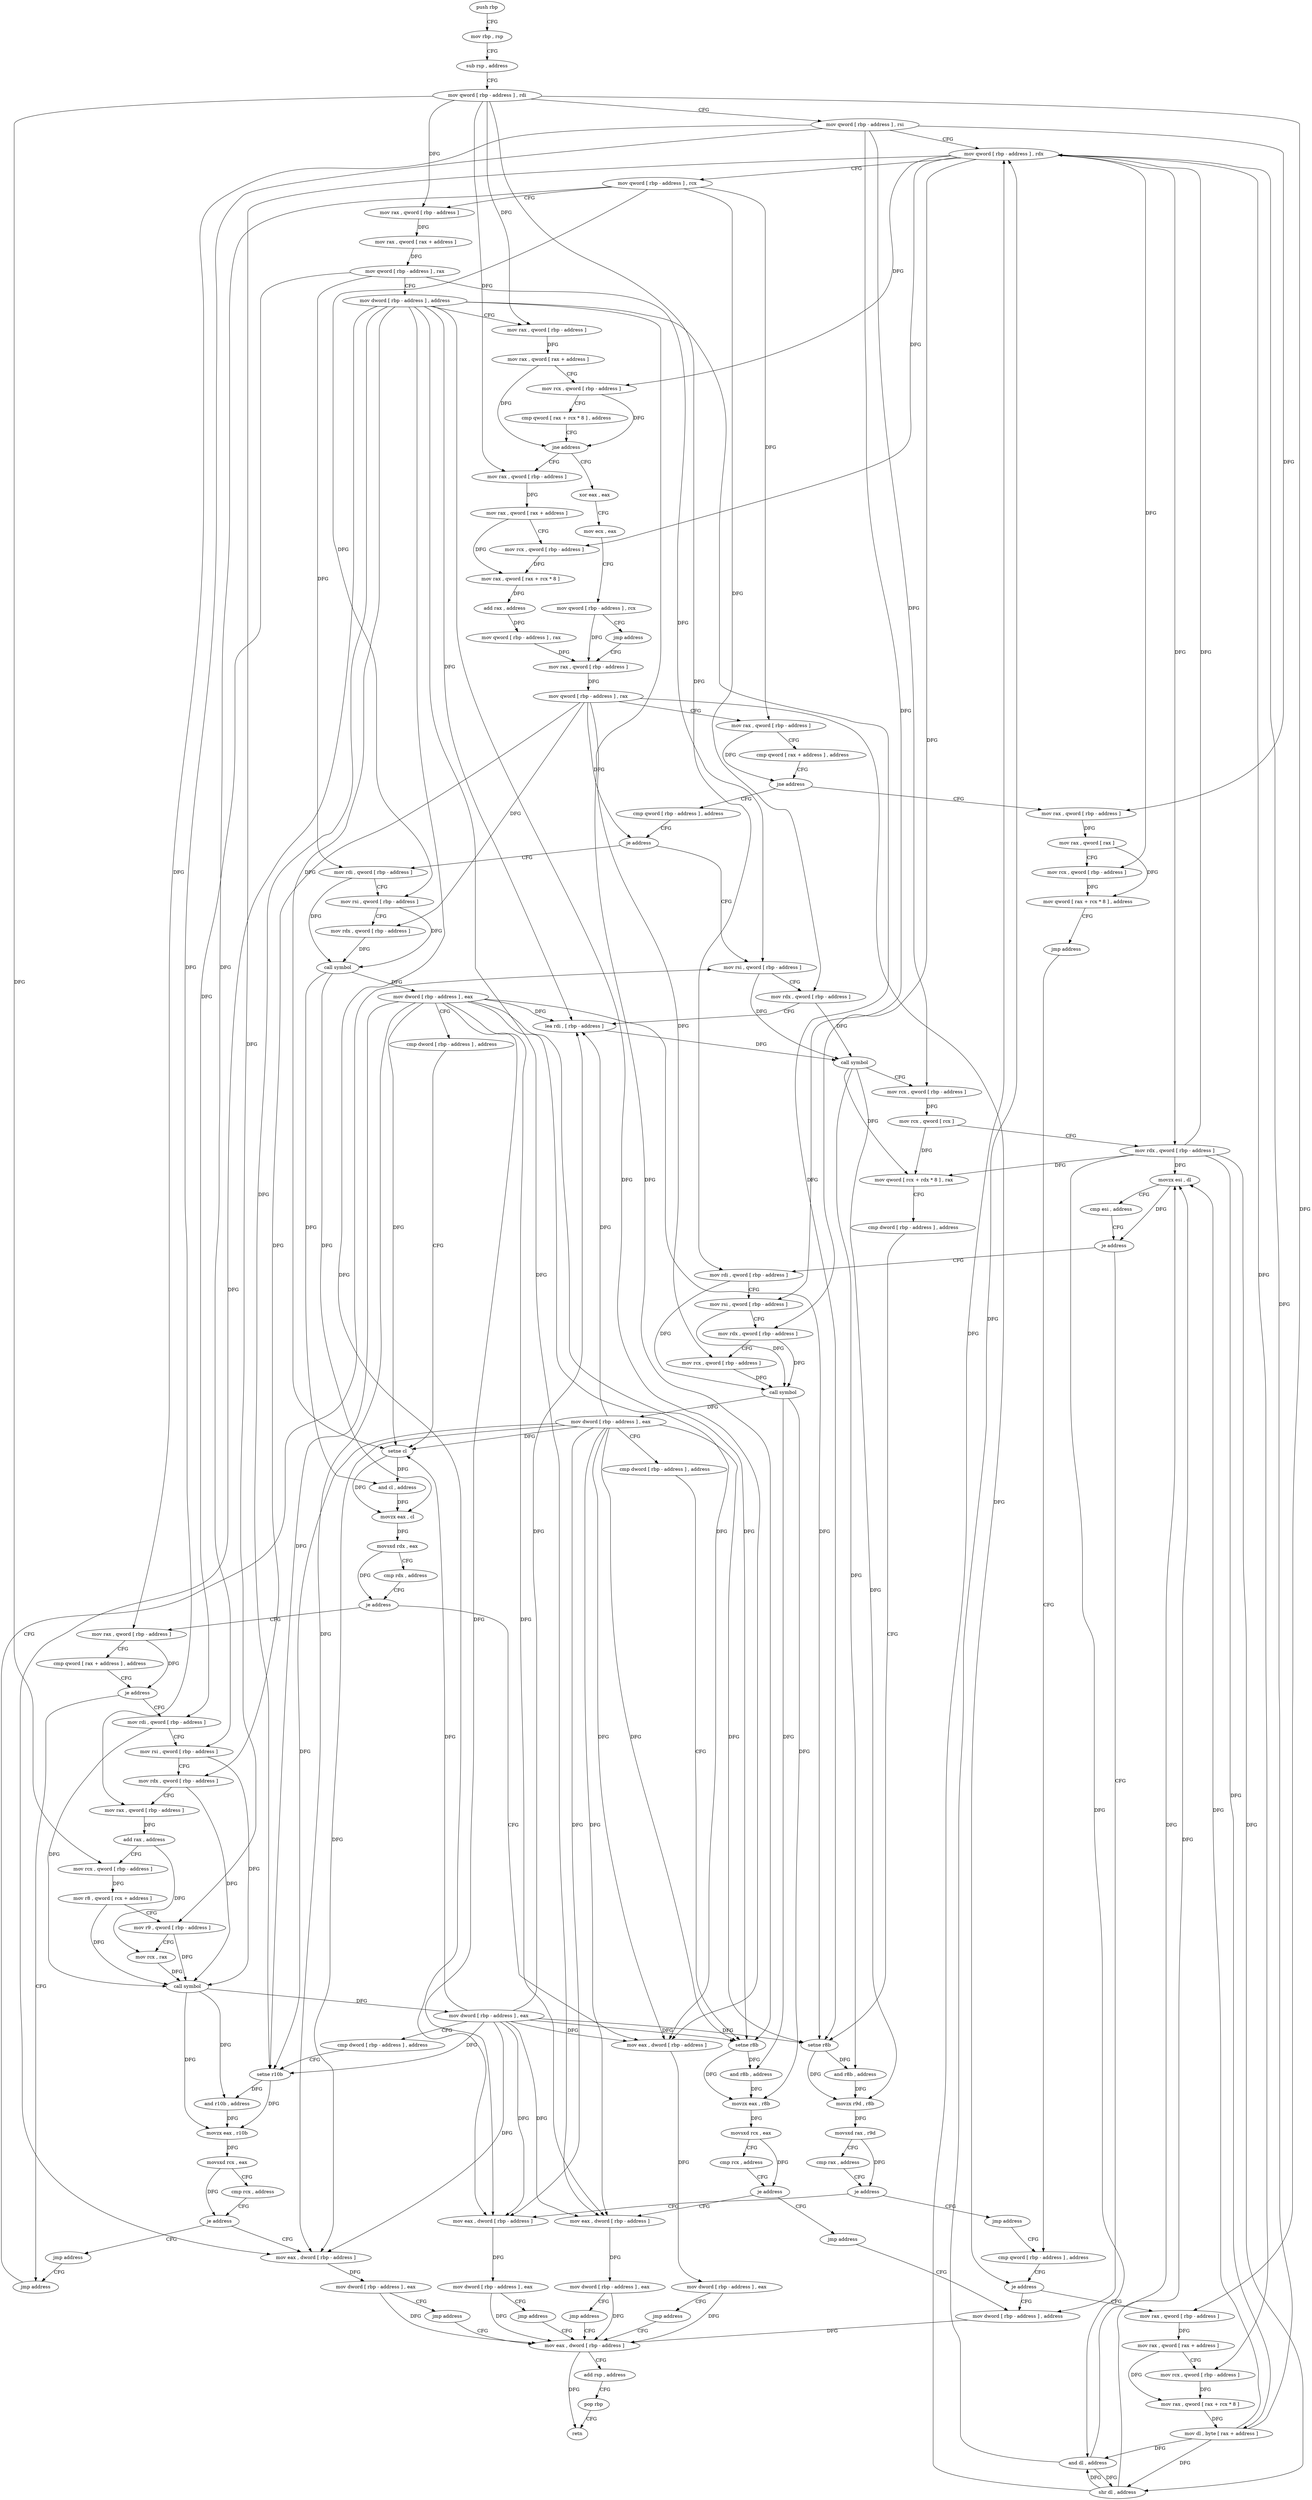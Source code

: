 digraph "func" {
"4313984" [label = "push rbp" ]
"4313985" [label = "mov rbp , rsp" ]
"4313988" [label = "sub rsp , address" ]
"4313992" [label = "mov qword [ rbp - address ] , rdi" ]
"4313996" [label = "mov qword [ rbp - address ] , rsi" ]
"4314000" [label = "mov qword [ rbp - address ] , rdx" ]
"4314004" [label = "mov qword [ rbp - address ] , rcx" ]
"4314008" [label = "mov rax , qword [ rbp - address ]" ]
"4314012" [label = "mov rax , qword [ rax + address ]" ]
"4314019" [label = "mov qword [ rbp - address ] , rax" ]
"4314023" [label = "mov dword [ rbp - address ] , address" ]
"4314030" [label = "mov rax , qword [ rbp - address ]" ]
"4314034" [label = "mov rax , qword [ rax + address ]" ]
"4314041" [label = "mov rcx , qword [ rbp - address ]" ]
"4314045" [label = "cmp qword [ rax + rcx * 8 ] , address" ]
"4314050" [label = "jne address" ]
"4314069" [label = "mov rax , qword [ rbp - address ]" ]
"4314056" [label = "xor eax , eax" ]
"4314073" [label = "mov rax , qword [ rax + address ]" ]
"4314080" [label = "mov rcx , qword [ rbp - address ]" ]
"4314084" [label = "mov rax , qword [ rax + rcx * 8 ]" ]
"4314088" [label = "add rax , address" ]
"4314094" [label = "mov qword [ rbp - address ] , rax" ]
"4314098" [label = "mov rax , qword [ rbp - address ]" ]
"4314058" [label = "mov ecx , eax" ]
"4314060" [label = "mov qword [ rbp - address ] , rcx" ]
"4314064" [label = "jmp address" ]
"4314145" [label = "cmp qword [ rbp - address ] , address" ]
"4314150" [label = "je address" ]
"4314326" [label = "mov rsi , qword [ rbp - address ]" ]
"4314156" [label = "mov rdi , qword [ rbp - address ]" ]
"4314121" [label = "mov rax , qword [ rbp - address ]" ]
"4314125" [label = "mov rax , qword [ rax ]" ]
"4314128" [label = "mov rcx , qword [ rbp - address ]" ]
"4314132" [label = "mov qword [ rax + rcx * 8 ] , address" ]
"4314140" [label = "jmp address" ]
"4314403" [label = "cmp qword [ rbp - address ] , address" ]
"4314102" [label = "mov qword [ rbp - address ] , rax" ]
"4314106" [label = "mov rax , qword [ rbp - address ]" ]
"4314110" [label = "cmp qword [ rax + address ] , address" ]
"4314115" [label = "jne address" ]
"4314330" [label = "mov rdx , qword [ rbp - address ]" ]
"4314334" [label = "lea rdi , [ rbp - address ]" ]
"4314338" [label = "call symbol" ]
"4314343" [label = "mov rcx , qword [ rbp - address ]" ]
"4314347" [label = "mov rcx , qword [ rcx ]" ]
"4314350" [label = "mov rdx , qword [ rbp - address ]" ]
"4314354" [label = "mov qword [ rcx + rdx * 8 ] , rax" ]
"4314358" [label = "cmp dword [ rbp - address ] , address" ]
"4314362" [label = "setne r8b" ]
"4314366" [label = "and r8b , address" ]
"4314370" [label = "movzx r9d , r8b" ]
"4314374" [label = "movsxd rax , r9d" ]
"4314377" [label = "cmp rax , address" ]
"4314381" [label = "je address" ]
"4314398" [label = "jmp address" ]
"4314387" [label = "mov eax , dword [ rbp - address ]" ]
"4314160" [label = "mov rsi , qword [ rbp - address ]" ]
"4314164" [label = "mov rdx , qword [ rbp - address ]" ]
"4314168" [label = "call symbol" ]
"4314173" [label = "mov dword [ rbp - address ] , eax" ]
"4314176" [label = "cmp dword [ rbp - address ] , address" ]
"4314180" [label = "setne cl" ]
"4314183" [label = "and cl , address" ]
"4314186" [label = "movzx eax , cl" ]
"4314189" [label = "movsxd rdx , eax" ]
"4314192" [label = "cmp rdx , address" ]
"4314196" [label = "je address" ]
"4314213" [label = "mov rax , qword [ rbp - address ]" ]
"4314202" [label = "mov eax , dword [ rbp - address ]" ]
"4314408" [label = "je address" ]
"4314523" [label = "mov dword [ rbp - address ] , address" ]
"4314414" [label = "mov rax , qword [ rbp - address ]" ]
"4314390" [label = "mov dword [ rbp - address ] , eax" ]
"4314393" [label = "jmp address" ]
"4314530" [label = "mov eax , dword [ rbp - address ]" ]
"4314217" [label = "cmp qword [ rax + address ] , address" ]
"4314222" [label = "je address" ]
"4314321" [label = "jmp address" ]
"4314228" [label = "mov rdi , qword [ rbp - address ]" ]
"4314205" [label = "mov dword [ rbp - address ] , eax" ]
"4314208" [label = "jmp address" ]
"4314418" [label = "mov rax , qword [ rax + address ]" ]
"4314425" [label = "mov rcx , qword [ rbp - address ]" ]
"4314429" [label = "mov rax , qword [ rax + rcx * 8 ]" ]
"4314433" [label = "mov dl , byte [ rax + address ]" ]
"4314436" [label = "shr dl , address" ]
"4314439" [label = "and dl , address" ]
"4314442" [label = "movzx esi , dl" ]
"4314445" [label = "cmp esi , address" ]
"4314448" [label = "je address" ]
"4314454" [label = "mov rdi , qword [ rbp - address ]" ]
"4314533" [label = "add rsp , address" ]
"4314537" [label = "pop rbp" ]
"4314538" [label = "retn" ]
"4314232" [label = "mov rsi , qword [ rbp - address ]" ]
"4314236" [label = "mov rdx , qword [ rbp - address ]" ]
"4314240" [label = "mov rax , qword [ rbp - address ]" ]
"4314244" [label = "add rax , address" ]
"4314250" [label = "mov rcx , qword [ rbp - address ]" ]
"4314254" [label = "mov r8 , qword [ rcx + address ]" ]
"4314261" [label = "mov r9 , qword [ rbp - address ]" ]
"4314265" [label = "mov rcx , rax" ]
"4314268" [label = "call symbol" ]
"4314273" [label = "mov dword [ rbp - address ] , eax" ]
"4314276" [label = "cmp dword [ rbp - address ] , address" ]
"4314280" [label = "setne r10b" ]
"4314284" [label = "and r10b , address" ]
"4314288" [label = "movzx eax , r10b" ]
"4314292" [label = "movsxd rcx , eax" ]
"4314295" [label = "cmp rcx , address" ]
"4314299" [label = "je address" ]
"4314316" [label = "jmp address" ]
"4314305" [label = "mov eax , dword [ rbp - address ]" ]
"4314458" [label = "mov rsi , qword [ rbp - address ]" ]
"4314462" [label = "mov rdx , qword [ rbp - address ]" ]
"4314466" [label = "mov rcx , qword [ rbp - address ]" ]
"4314470" [label = "call symbol" ]
"4314475" [label = "mov dword [ rbp - address ] , eax" ]
"4314478" [label = "cmp dword [ rbp - address ] , address" ]
"4314482" [label = "setne r8b" ]
"4314486" [label = "and r8b , address" ]
"4314490" [label = "movzx eax , r8b" ]
"4314494" [label = "movsxd rcx , eax" ]
"4314497" [label = "cmp rcx , address" ]
"4314501" [label = "je address" ]
"4314518" [label = "jmp address" ]
"4314507" [label = "mov eax , dword [ rbp - address ]" ]
"4314308" [label = "mov dword [ rbp - address ] , eax" ]
"4314311" [label = "jmp address" ]
"4314510" [label = "mov dword [ rbp - address ] , eax" ]
"4314513" [label = "jmp address" ]
"4313984" -> "4313985" [ label = "CFG" ]
"4313985" -> "4313988" [ label = "CFG" ]
"4313988" -> "4313992" [ label = "CFG" ]
"4313992" -> "4313996" [ label = "CFG" ]
"4313992" -> "4314008" [ label = "DFG" ]
"4313992" -> "4314030" [ label = "DFG" ]
"4313992" -> "4314069" [ label = "DFG" ]
"4313992" -> "4314414" [ label = "DFG" ]
"4313992" -> "4314250" [ label = "DFG" ]
"4313992" -> "4314454" [ label = "DFG" ]
"4313996" -> "4314000" [ label = "CFG" ]
"4313996" -> "4314121" [ label = "DFG" ]
"4313996" -> "4314343" [ label = "DFG" ]
"4313996" -> "4314213" [ label = "DFG" ]
"4313996" -> "4314240" [ label = "DFG" ]
"4313996" -> "4314458" [ label = "DFG" ]
"4314000" -> "4314004" [ label = "CFG" ]
"4314000" -> "4314041" [ label = "DFG" ]
"4314000" -> "4314080" [ label = "DFG" ]
"4314000" -> "4314128" [ label = "DFG" ]
"4314000" -> "4314350" [ label = "DFG" ]
"4314000" -> "4314425" [ label = "DFG" ]
"4314000" -> "4314261" [ label = "DFG" ]
"4314000" -> "4314462" [ label = "DFG" ]
"4314004" -> "4314008" [ label = "CFG" ]
"4314004" -> "4314106" [ label = "DFG" ]
"4314004" -> "4314330" [ label = "DFG" ]
"4314004" -> "4314160" [ label = "DFG" ]
"4314004" -> "4314232" [ label = "DFG" ]
"4314008" -> "4314012" [ label = "DFG" ]
"4314012" -> "4314019" [ label = "DFG" ]
"4314019" -> "4314023" [ label = "CFG" ]
"4314019" -> "4314326" [ label = "DFG" ]
"4314019" -> "4314156" [ label = "DFG" ]
"4314019" -> "4314228" [ label = "DFG" ]
"4314023" -> "4314030" [ label = "CFG" ]
"4314023" -> "4314362" [ label = "DFG" ]
"4314023" -> "4314180" [ label = "DFG" ]
"4314023" -> "4314387" [ label = "DFG" ]
"4314023" -> "4314202" [ label = "DFG" ]
"4314023" -> "4314280" [ label = "DFG" ]
"4314023" -> "4314482" [ label = "DFG" ]
"4314023" -> "4314305" [ label = "DFG" ]
"4314023" -> "4314507" [ label = "DFG" ]
"4314023" -> "4314334" [ label = "DFG" ]
"4314030" -> "4314034" [ label = "DFG" ]
"4314034" -> "4314041" [ label = "CFG" ]
"4314034" -> "4314050" [ label = "DFG" ]
"4314041" -> "4314045" [ label = "CFG" ]
"4314041" -> "4314050" [ label = "DFG" ]
"4314045" -> "4314050" [ label = "CFG" ]
"4314050" -> "4314069" [ label = "CFG" ]
"4314050" -> "4314056" [ label = "CFG" ]
"4314069" -> "4314073" [ label = "DFG" ]
"4314056" -> "4314058" [ label = "CFG" ]
"4314073" -> "4314080" [ label = "CFG" ]
"4314073" -> "4314084" [ label = "DFG" ]
"4314080" -> "4314084" [ label = "DFG" ]
"4314084" -> "4314088" [ label = "DFG" ]
"4314088" -> "4314094" [ label = "DFG" ]
"4314094" -> "4314098" [ label = "DFG" ]
"4314098" -> "4314102" [ label = "DFG" ]
"4314058" -> "4314060" [ label = "CFG" ]
"4314060" -> "4314064" [ label = "CFG" ]
"4314060" -> "4314098" [ label = "DFG" ]
"4314064" -> "4314098" [ label = "CFG" ]
"4314145" -> "4314150" [ label = "CFG" ]
"4314150" -> "4314326" [ label = "CFG" ]
"4314150" -> "4314156" [ label = "CFG" ]
"4314326" -> "4314330" [ label = "CFG" ]
"4314326" -> "4314338" [ label = "DFG" ]
"4314156" -> "4314160" [ label = "CFG" ]
"4314156" -> "4314168" [ label = "DFG" ]
"4314121" -> "4314125" [ label = "DFG" ]
"4314125" -> "4314128" [ label = "CFG" ]
"4314125" -> "4314132" [ label = "DFG" ]
"4314128" -> "4314132" [ label = "DFG" ]
"4314132" -> "4314140" [ label = "CFG" ]
"4314140" -> "4314403" [ label = "CFG" ]
"4314403" -> "4314408" [ label = "CFG" ]
"4314102" -> "4314106" [ label = "CFG" ]
"4314102" -> "4314150" [ label = "DFG" ]
"4314102" -> "4314164" [ label = "DFG" ]
"4314102" -> "4314408" [ label = "DFG" ]
"4314102" -> "4314236" [ label = "DFG" ]
"4314102" -> "4314466" [ label = "DFG" ]
"4314106" -> "4314110" [ label = "CFG" ]
"4314106" -> "4314115" [ label = "DFG" ]
"4314110" -> "4314115" [ label = "CFG" ]
"4314115" -> "4314145" [ label = "CFG" ]
"4314115" -> "4314121" [ label = "CFG" ]
"4314330" -> "4314334" [ label = "CFG" ]
"4314330" -> "4314338" [ label = "DFG" ]
"4314334" -> "4314338" [ label = "DFG" ]
"4314338" -> "4314343" [ label = "CFG" ]
"4314338" -> "4314354" [ label = "DFG" ]
"4314338" -> "4314366" [ label = "DFG" ]
"4314338" -> "4314370" [ label = "DFG" ]
"4314343" -> "4314347" [ label = "DFG" ]
"4314347" -> "4314350" [ label = "CFG" ]
"4314347" -> "4314354" [ label = "DFG" ]
"4314350" -> "4314354" [ label = "DFG" ]
"4314350" -> "4314000" [ label = "DFG" ]
"4314350" -> "4314433" [ label = "DFG" ]
"4314350" -> "4314436" [ label = "DFG" ]
"4314350" -> "4314439" [ label = "DFG" ]
"4314350" -> "4314442" [ label = "DFG" ]
"4314354" -> "4314358" [ label = "CFG" ]
"4314358" -> "4314362" [ label = "CFG" ]
"4314362" -> "4314366" [ label = "DFG" ]
"4314362" -> "4314370" [ label = "DFG" ]
"4314366" -> "4314370" [ label = "DFG" ]
"4314370" -> "4314374" [ label = "DFG" ]
"4314374" -> "4314377" [ label = "CFG" ]
"4314374" -> "4314381" [ label = "DFG" ]
"4314377" -> "4314381" [ label = "CFG" ]
"4314381" -> "4314398" [ label = "CFG" ]
"4314381" -> "4314387" [ label = "CFG" ]
"4314398" -> "4314403" [ label = "CFG" ]
"4314387" -> "4314390" [ label = "DFG" ]
"4314160" -> "4314164" [ label = "CFG" ]
"4314160" -> "4314168" [ label = "DFG" ]
"4314164" -> "4314168" [ label = "DFG" ]
"4314168" -> "4314173" [ label = "DFG" ]
"4314168" -> "4314183" [ label = "DFG" ]
"4314168" -> "4314186" [ label = "DFG" ]
"4314173" -> "4314176" [ label = "CFG" ]
"4314173" -> "4314334" [ label = "DFG" ]
"4314173" -> "4314362" [ label = "DFG" ]
"4314173" -> "4314180" [ label = "DFG" ]
"4314173" -> "4314387" [ label = "DFG" ]
"4314173" -> "4314202" [ label = "DFG" ]
"4314173" -> "4314280" [ label = "DFG" ]
"4314173" -> "4314482" [ label = "DFG" ]
"4314173" -> "4314305" [ label = "DFG" ]
"4314173" -> "4314507" [ label = "DFG" ]
"4314176" -> "4314180" [ label = "CFG" ]
"4314180" -> "4314183" [ label = "DFG" ]
"4314180" -> "4314186" [ label = "DFG" ]
"4314183" -> "4314186" [ label = "DFG" ]
"4314186" -> "4314189" [ label = "DFG" ]
"4314189" -> "4314192" [ label = "CFG" ]
"4314189" -> "4314196" [ label = "DFG" ]
"4314192" -> "4314196" [ label = "CFG" ]
"4314196" -> "4314213" [ label = "CFG" ]
"4314196" -> "4314202" [ label = "CFG" ]
"4314213" -> "4314217" [ label = "CFG" ]
"4314213" -> "4314222" [ label = "DFG" ]
"4314202" -> "4314205" [ label = "DFG" ]
"4314408" -> "4314523" [ label = "CFG" ]
"4314408" -> "4314414" [ label = "CFG" ]
"4314523" -> "4314530" [ label = "DFG" ]
"4314414" -> "4314418" [ label = "DFG" ]
"4314390" -> "4314393" [ label = "CFG" ]
"4314390" -> "4314530" [ label = "DFG" ]
"4314393" -> "4314530" [ label = "CFG" ]
"4314530" -> "4314533" [ label = "CFG" ]
"4314530" -> "4314538" [ label = "DFG" ]
"4314217" -> "4314222" [ label = "CFG" ]
"4314222" -> "4314321" [ label = "CFG" ]
"4314222" -> "4314228" [ label = "CFG" ]
"4314321" -> "4314326" [ label = "CFG" ]
"4314228" -> "4314232" [ label = "CFG" ]
"4314228" -> "4314268" [ label = "DFG" ]
"4314205" -> "4314208" [ label = "CFG" ]
"4314205" -> "4314530" [ label = "DFG" ]
"4314208" -> "4314530" [ label = "CFG" ]
"4314418" -> "4314425" [ label = "CFG" ]
"4314418" -> "4314429" [ label = "DFG" ]
"4314425" -> "4314429" [ label = "DFG" ]
"4314429" -> "4314433" [ label = "DFG" ]
"4314433" -> "4314436" [ label = "DFG" ]
"4314433" -> "4314000" [ label = "DFG" ]
"4314433" -> "4314439" [ label = "DFG" ]
"4314433" -> "4314442" [ label = "DFG" ]
"4314436" -> "4314439" [ label = "DFG" ]
"4314436" -> "4314000" [ label = "DFG" ]
"4314436" -> "4314442" [ label = "DFG" ]
"4314439" -> "4314442" [ label = "DFG" ]
"4314439" -> "4314000" [ label = "DFG" ]
"4314439" -> "4314436" [ label = "DFG" ]
"4314442" -> "4314445" [ label = "CFG" ]
"4314442" -> "4314448" [ label = "DFG" ]
"4314445" -> "4314448" [ label = "CFG" ]
"4314448" -> "4314523" [ label = "CFG" ]
"4314448" -> "4314454" [ label = "CFG" ]
"4314454" -> "4314458" [ label = "CFG" ]
"4314454" -> "4314470" [ label = "DFG" ]
"4314533" -> "4314537" [ label = "CFG" ]
"4314537" -> "4314538" [ label = "CFG" ]
"4314232" -> "4314236" [ label = "CFG" ]
"4314232" -> "4314268" [ label = "DFG" ]
"4314236" -> "4314240" [ label = "CFG" ]
"4314236" -> "4314268" [ label = "DFG" ]
"4314240" -> "4314244" [ label = "DFG" ]
"4314244" -> "4314250" [ label = "CFG" ]
"4314244" -> "4314265" [ label = "DFG" ]
"4314250" -> "4314254" [ label = "DFG" ]
"4314254" -> "4314261" [ label = "CFG" ]
"4314254" -> "4314268" [ label = "DFG" ]
"4314261" -> "4314265" [ label = "CFG" ]
"4314261" -> "4314268" [ label = "DFG" ]
"4314265" -> "4314268" [ label = "DFG" ]
"4314268" -> "4314273" [ label = "DFG" ]
"4314268" -> "4314284" [ label = "DFG" ]
"4314268" -> "4314288" [ label = "DFG" ]
"4314273" -> "4314276" [ label = "CFG" ]
"4314273" -> "4314334" [ label = "DFG" ]
"4314273" -> "4314362" [ label = "DFG" ]
"4314273" -> "4314180" [ label = "DFG" ]
"4314273" -> "4314387" [ label = "DFG" ]
"4314273" -> "4314202" [ label = "DFG" ]
"4314273" -> "4314280" [ label = "DFG" ]
"4314273" -> "4314482" [ label = "DFG" ]
"4314273" -> "4314305" [ label = "DFG" ]
"4314273" -> "4314507" [ label = "DFG" ]
"4314276" -> "4314280" [ label = "CFG" ]
"4314280" -> "4314284" [ label = "DFG" ]
"4314280" -> "4314288" [ label = "DFG" ]
"4314284" -> "4314288" [ label = "DFG" ]
"4314288" -> "4314292" [ label = "DFG" ]
"4314292" -> "4314295" [ label = "CFG" ]
"4314292" -> "4314299" [ label = "DFG" ]
"4314295" -> "4314299" [ label = "CFG" ]
"4314299" -> "4314316" [ label = "CFG" ]
"4314299" -> "4314305" [ label = "CFG" ]
"4314316" -> "4314321" [ label = "CFG" ]
"4314305" -> "4314308" [ label = "DFG" ]
"4314458" -> "4314462" [ label = "CFG" ]
"4314458" -> "4314470" [ label = "DFG" ]
"4314462" -> "4314466" [ label = "CFG" ]
"4314462" -> "4314470" [ label = "DFG" ]
"4314466" -> "4314470" [ label = "DFG" ]
"4314470" -> "4314475" [ label = "DFG" ]
"4314470" -> "4314486" [ label = "DFG" ]
"4314470" -> "4314490" [ label = "DFG" ]
"4314475" -> "4314478" [ label = "CFG" ]
"4314475" -> "4314334" [ label = "DFG" ]
"4314475" -> "4314362" [ label = "DFG" ]
"4314475" -> "4314180" [ label = "DFG" ]
"4314475" -> "4314387" [ label = "DFG" ]
"4314475" -> "4314202" [ label = "DFG" ]
"4314475" -> "4314280" [ label = "DFG" ]
"4314475" -> "4314482" [ label = "DFG" ]
"4314475" -> "4314305" [ label = "DFG" ]
"4314475" -> "4314507" [ label = "DFG" ]
"4314478" -> "4314482" [ label = "CFG" ]
"4314482" -> "4314486" [ label = "DFG" ]
"4314482" -> "4314490" [ label = "DFG" ]
"4314486" -> "4314490" [ label = "DFG" ]
"4314490" -> "4314494" [ label = "DFG" ]
"4314494" -> "4314497" [ label = "CFG" ]
"4314494" -> "4314501" [ label = "DFG" ]
"4314497" -> "4314501" [ label = "CFG" ]
"4314501" -> "4314518" [ label = "CFG" ]
"4314501" -> "4314507" [ label = "CFG" ]
"4314518" -> "4314523" [ label = "CFG" ]
"4314507" -> "4314510" [ label = "DFG" ]
"4314308" -> "4314311" [ label = "CFG" ]
"4314308" -> "4314530" [ label = "DFG" ]
"4314311" -> "4314530" [ label = "CFG" ]
"4314510" -> "4314513" [ label = "CFG" ]
"4314510" -> "4314530" [ label = "DFG" ]
"4314513" -> "4314530" [ label = "CFG" ]
}
